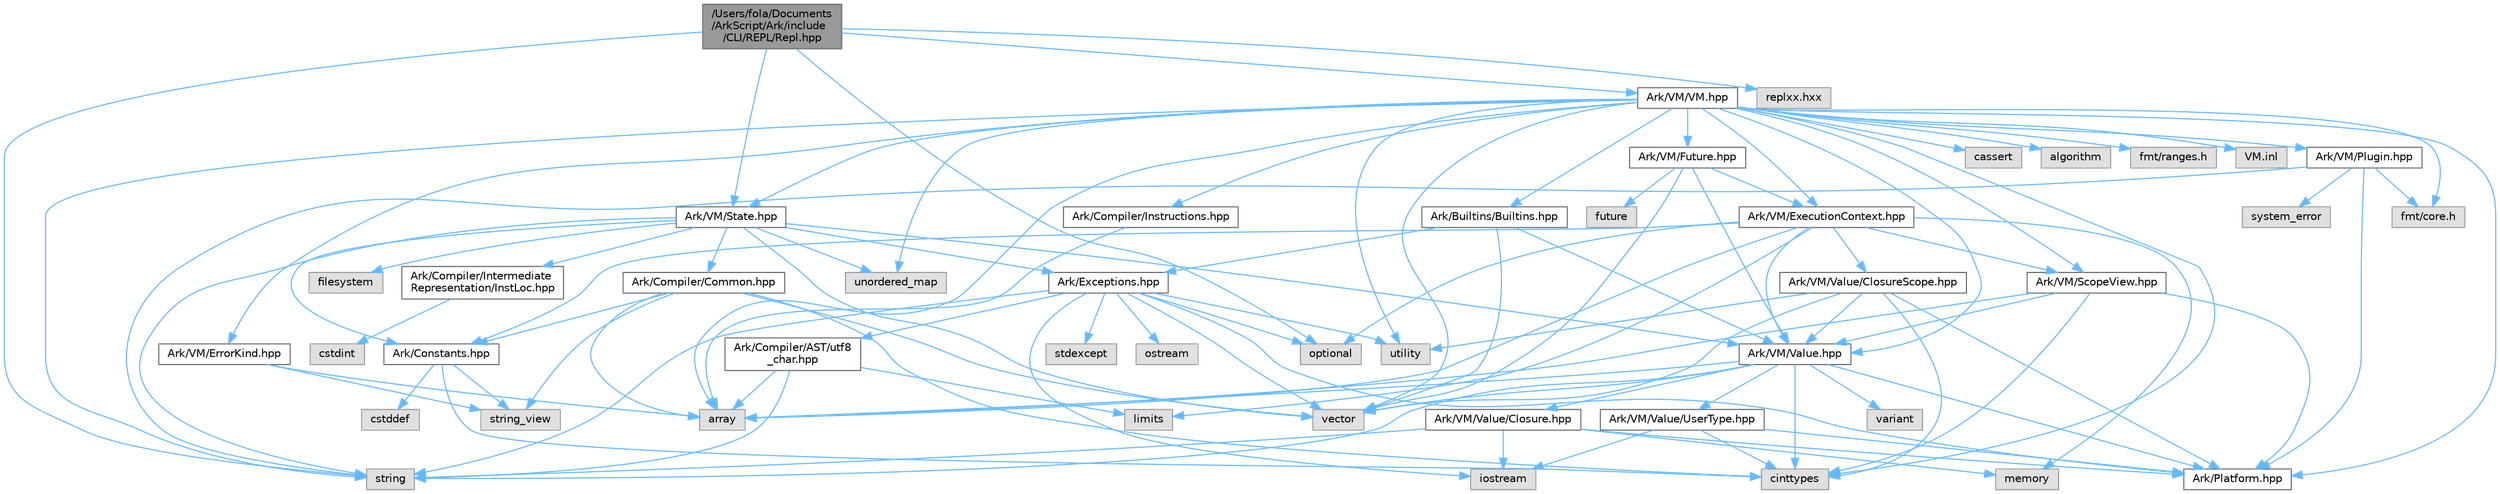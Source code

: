 digraph "/Users/fola/Documents/ArkScript/Ark/include/CLI/REPL/Repl.hpp"
{
 // INTERACTIVE_SVG=YES
 // LATEX_PDF_SIZE
  bgcolor="transparent";
  edge [fontname=Helvetica,fontsize=10,labelfontname=Helvetica,labelfontsize=10];
  node [fontname=Helvetica,fontsize=10,shape=box,height=0.2,width=0.4];
  Node1 [id="Node000001",label="/Users/fola/Documents\l/ArkScript/Ark/include\l/CLI/REPL/Repl.hpp",height=0.2,width=0.4,color="gray40", fillcolor="grey60", style="filled", fontcolor="black",tooltip="ArkScript REPL - Read Eval Print Loop."];
  Node1 -> Node2 [id="edge1_Node000001_Node000002",color="steelblue1",style="solid",tooltip=" "];
  Node2 [id="Node000002",label="string",height=0.2,width=0.4,color="grey60", fillcolor="#E0E0E0", style="filled",tooltip=" "];
  Node1 -> Node3 [id="edge2_Node000001_Node000003",color="steelblue1",style="solid",tooltip=" "];
  Node3 [id="Node000003",label="optional",height=0.2,width=0.4,color="grey60", fillcolor="#E0E0E0", style="filled",tooltip=" "];
  Node1 -> Node4 [id="edge3_Node000001_Node000004",color="steelblue1",style="solid",tooltip=" "];
  Node4 [id="Node000004",label="Ark/VM/VM.hpp",height=0.2,width=0.4,color="grey40", fillcolor="white", style="filled",URL="$d1/d91/VM_8hpp.html",tooltip="The ArkScript virtual machine."];
  Node4 -> Node5 [id="edge4_Node000004_Node000005",color="steelblue1",style="solid",tooltip=" "];
  Node5 [id="Node000005",label="array",height=0.2,width=0.4,color="grey60", fillcolor="#E0E0E0", style="filled",tooltip=" "];
  Node4 -> Node6 [id="edge5_Node000004_Node000006",color="steelblue1",style="solid",tooltip=" "];
  Node6 [id="Node000006",label="vector",height=0.2,width=0.4,color="grey60", fillcolor="#E0E0E0", style="filled",tooltip=" "];
  Node4 -> Node2 [id="edge6_Node000004_Node000002",color="steelblue1",style="solid",tooltip=" "];
  Node4 -> Node7 [id="edge7_Node000004_Node000007",color="steelblue1",style="solid",tooltip=" "];
  Node7 [id="Node000007",label="cassert",height=0.2,width=0.4,color="grey60", fillcolor="#E0E0E0", style="filled",tooltip=" "];
  Node4 -> Node8 [id="edge8_Node000004_Node000008",color="steelblue1",style="solid",tooltip=" "];
  Node8 [id="Node000008",label="utility",height=0.2,width=0.4,color="grey60", fillcolor="#E0E0E0", style="filled",tooltip=" "];
  Node4 -> Node9 [id="edge9_Node000004_Node000009",color="steelblue1",style="solid",tooltip=" "];
  Node9 [id="Node000009",label="cinttypes",height=0.2,width=0.4,color="grey60", fillcolor="#E0E0E0", style="filled",tooltip=" "];
  Node4 -> Node10 [id="edge10_Node000004_Node000010",color="steelblue1",style="solid",tooltip=" "];
  Node10 [id="Node000010",label="unordered_map",height=0.2,width=0.4,color="grey60", fillcolor="#E0E0E0", style="filled",tooltip=" "];
  Node4 -> Node11 [id="edge11_Node000004_Node000011",color="steelblue1",style="solid",tooltip=" "];
  Node11 [id="Node000011",label="algorithm",height=0.2,width=0.4,color="grey60", fillcolor="#E0E0E0", style="filled",tooltip=" "];
  Node4 -> Node12 [id="edge12_Node000004_Node000012",color="steelblue1",style="solid",tooltip=" "];
  Node12 [id="Node000012",label="fmt/core.h",height=0.2,width=0.4,color="grey60", fillcolor="#E0E0E0", style="filled",tooltip=" "];
  Node4 -> Node13 [id="edge13_Node000004_Node000013",color="steelblue1",style="solid",tooltip=" "];
  Node13 [id="Node000013",label="fmt/ranges.h",height=0.2,width=0.4,color="grey60", fillcolor="#E0E0E0", style="filled",tooltip=" "];
  Node4 -> Node14 [id="edge14_Node000004_Node000014",color="steelblue1",style="solid",tooltip=" "];
  Node14 [id="Node000014",label="Ark/Compiler/Instructions.hpp",height=0.2,width=0.4,color="grey40", fillcolor="white", style="filled",URL="$d8/daa/Instructions_8hpp.html",tooltip="The different instructions used by the compiler and virtual machine."];
  Node14 -> Node5 [id="edge15_Node000014_Node000005",color="steelblue1",style="solid",tooltip=" "];
  Node4 -> Node15 [id="edge16_Node000004_Node000015",color="steelblue1",style="solid",tooltip=" "];
  Node15 [id="Node000015",label="Ark/VM/Value.hpp",height=0.2,width=0.4,color="grey40", fillcolor="white", style="filled",URL="$de/dfd/Value_8hpp.html",tooltip="Default value type handled by the virtual machine."];
  Node15 -> Node6 [id="edge17_Node000015_Node000006",color="steelblue1",style="solid",tooltip=" "];
  Node15 -> Node16 [id="edge18_Node000015_Node000016",color="steelblue1",style="solid",tooltip=" "];
  Node16 [id="Node000016",label="variant",height=0.2,width=0.4,color="grey60", fillcolor="#E0E0E0", style="filled",tooltip=" "];
  Node15 -> Node2 [id="edge19_Node000015_Node000002",color="steelblue1",style="solid",tooltip=" "];
  Node15 -> Node9 [id="edge20_Node000015_Node000009",color="steelblue1",style="solid",tooltip=" "];
  Node15 -> Node5 [id="edge21_Node000015_Node000005",color="steelblue1",style="solid",tooltip=" "];
  Node15 -> Node17 [id="edge22_Node000015_Node000017",color="steelblue1",style="solid",tooltip=" "];
  Node17 [id="Node000017",label="Ark/VM/Value/Closure.hpp",height=0.2,width=0.4,color="grey40", fillcolor="white", style="filled",URL="$dc/dd5/Closure_8hpp.html",tooltip="Subtype of the value type, handling closures."];
  Node17 -> Node18 [id="edge23_Node000017_Node000018",color="steelblue1",style="solid",tooltip=" "];
  Node18 [id="Node000018",label="memory",height=0.2,width=0.4,color="grey60", fillcolor="#E0E0E0", style="filled",tooltip=" "];
  Node17 -> Node19 [id="edge24_Node000017_Node000019",color="steelblue1",style="solid",tooltip=" "];
  Node19 [id="Node000019",label="iostream",height=0.2,width=0.4,color="grey60", fillcolor="#E0E0E0", style="filled",tooltip=" "];
  Node17 -> Node2 [id="edge25_Node000017_Node000002",color="steelblue1",style="solid",tooltip=" "];
  Node17 -> Node20 [id="edge26_Node000017_Node000020",color="steelblue1",style="solid",tooltip=" "];
  Node20 [id="Node000020",label="Ark/Platform.hpp",height=0.2,width=0.4,color="grey40", fillcolor="white", style="filled",URL="$d5/d40/Platform_8hpp.html",tooltip="ArkScript configuration macros."];
  Node15 -> Node21 [id="edge27_Node000015_Node000021",color="steelblue1",style="solid",tooltip=" "];
  Node21 [id="Node000021",label="Ark/VM/Value/UserType.hpp",height=0.2,width=0.4,color="grey40", fillcolor="white", style="filled",URL="$dc/d3d/UserType_8hpp.html",tooltip="Subtype of the value, capable of handling any C++ type."];
  Node21 -> Node19 [id="edge28_Node000021_Node000019",color="steelblue1",style="solid",tooltip=" "];
  Node21 -> Node9 [id="edge29_Node000021_Node000009",color="steelblue1",style="solid",tooltip=" "];
  Node21 -> Node20 [id="edge30_Node000021_Node000020",color="steelblue1",style="solid",tooltip=" "];
  Node15 -> Node20 [id="edge31_Node000015_Node000020",color="steelblue1",style="solid",tooltip=" "];
  Node4 -> Node22 [id="edge32_Node000004_Node000022",color="steelblue1",style="solid",tooltip=" "];
  Node22 [id="Node000022",label="Ark/VM/State.hpp",height=0.2,width=0.4,color="grey40", fillcolor="white", style="filled",URL="$d0/db5/State_8hpp.html",tooltip="State used by the virtual machine: it loads the bytecode, can compile it if needed,..."];
  Node22 -> Node2 [id="edge33_Node000022_Node000002",color="steelblue1",style="solid",tooltip=" "];
  Node22 -> Node6 [id="edge34_Node000022_Node000006",color="steelblue1",style="solid",tooltip=" "];
  Node22 -> Node10 [id="edge35_Node000022_Node000010",color="steelblue1",style="solid",tooltip=" "];
  Node22 -> Node23 [id="edge36_Node000022_Node000023",color="steelblue1",style="solid",tooltip=" "];
  Node23 [id="Node000023",label="filesystem",height=0.2,width=0.4,color="grey60", fillcolor="#E0E0E0", style="filled",tooltip=" "];
  Node22 -> Node24 [id="edge37_Node000022_Node000024",color="steelblue1",style="solid",tooltip=" "];
  Node24 [id="Node000024",label="Ark/Constants.hpp",height=0.2,width=0.4,color="grey40", fillcolor="white", style="filled",URL="$d6/de9/Constants_8hpp.html",tooltip="Constants used by ArkScript."];
  Node24 -> Node25 [id="edge38_Node000024_Node000025",color="steelblue1",style="solid",tooltip=" "];
  Node25 [id="Node000025",label="string_view",height=0.2,width=0.4,color="grey60", fillcolor="#E0E0E0", style="filled",tooltip=" "];
  Node24 -> Node9 [id="edge39_Node000024_Node000009",color="steelblue1",style="solid",tooltip=" "];
  Node24 -> Node26 [id="edge40_Node000024_Node000026",color="steelblue1",style="solid",tooltip=" "];
  Node26 [id="Node000026",label="cstddef",height=0.2,width=0.4,color="grey60", fillcolor="#E0E0E0", style="filled",tooltip=" "];
  Node22 -> Node15 [id="edge41_Node000022_Node000015",color="steelblue1",style="solid",tooltip=" "];
  Node22 -> Node27 [id="edge42_Node000022_Node000027",color="steelblue1",style="solid",tooltip=" "];
  Node27 [id="Node000027",label="Ark/Compiler/Common.hpp",height=0.2,width=0.4,color="grey40", fillcolor="white", style="filled",URL="$d8/ddd/Common_8hpp.html",tooltip="Common code for the compiler."];
  Node27 -> Node5 [id="edge43_Node000027_Node000005",color="steelblue1",style="solid",tooltip=" "];
  Node27 -> Node25 [id="edge44_Node000027_Node000025",color="steelblue1",style="solid",tooltip=" "];
  Node27 -> Node6 [id="edge45_Node000027_Node000006",color="steelblue1",style="solid",tooltip=" "];
  Node27 -> Node9 [id="edge46_Node000027_Node000009",color="steelblue1",style="solid",tooltip=" "];
  Node27 -> Node24 [id="edge47_Node000027_Node000024",color="steelblue1",style="solid",tooltip=" "];
  Node22 -> Node28 [id="edge48_Node000022_Node000028",color="steelblue1",style="solid",tooltip=" "];
  Node28 [id="Node000028",label="Ark/Exceptions.hpp",height=0.2,width=0.4,color="grey40", fillcolor="white", style="filled",URL="$d2/de9/Exceptions_8hpp.html",tooltip="ArkScript homemade exceptions."];
  Node28 -> Node2 [id="edge49_Node000028_Node000002",color="steelblue1",style="solid",tooltip=" "];
  Node28 -> Node8 [id="edge50_Node000028_Node000008",color="steelblue1",style="solid",tooltip=" "];
  Node28 -> Node6 [id="edge51_Node000028_Node000006",color="steelblue1",style="solid",tooltip=" "];
  Node28 -> Node29 [id="edge52_Node000028_Node000029",color="steelblue1",style="solid",tooltip=" "];
  Node29 [id="Node000029",label="stdexcept",height=0.2,width=0.4,color="grey60", fillcolor="#E0E0E0", style="filled",tooltip=" "];
  Node28 -> Node3 [id="edge53_Node000028_Node000003",color="steelblue1",style="solid",tooltip=" "];
  Node28 -> Node30 [id="edge54_Node000028_Node000030",color="steelblue1",style="solid",tooltip=" "];
  Node30 [id="Node000030",label="ostream",height=0.2,width=0.4,color="grey60", fillcolor="#E0E0E0", style="filled",tooltip=" "];
  Node28 -> Node19 [id="edge55_Node000028_Node000019",color="steelblue1",style="solid",tooltip=" "];
  Node28 -> Node31 [id="edge56_Node000028_Node000031",color="steelblue1",style="solid",tooltip=" "];
  Node31 [id="Node000031",label="Ark/Compiler/AST/utf8\l_char.hpp",height=0.2,width=0.4,color="grey40", fillcolor="white", style="filled",URL="$db/d4e/utf8__char_8hpp.html",tooltip=" "];
  Node31 -> Node5 [id="edge57_Node000031_Node000005",color="steelblue1",style="solid",tooltip=" "];
  Node31 -> Node2 [id="edge58_Node000031_Node000002",color="steelblue1",style="solid",tooltip=" "];
  Node31 -> Node32 [id="edge59_Node000031_Node000032",color="steelblue1",style="solid",tooltip=" "];
  Node32 [id="Node000032",label="limits",height=0.2,width=0.4,color="grey60", fillcolor="#E0E0E0", style="filled",tooltip=" "];
  Node28 -> Node20 [id="edge60_Node000028_Node000020",color="steelblue1",style="solid",tooltip=" "];
  Node22 -> Node33 [id="edge61_Node000022_Node000033",color="steelblue1",style="solid",tooltip=" "];
  Node33 [id="Node000033",label="Ark/Compiler/Intermediate\lRepresentation/InstLoc.hpp",height=0.2,width=0.4,color="grey40", fillcolor="white", style="filled",URL="$d5/d3a/InstLoc_8hpp.html",tooltip=" "];
  Node33 -> Node34 [id="edge62_Node000033_Node000034",color="steelblue1",style="solid",tooltip=" "];
  Node34 [id="Node000034",label="cstdint",height=0.2,width=0.4,color="grey60", fillcolor="#E0E0E0", style="filled",tooltip=" "];
  Node4 -> Node35 [id="edge63_Node000004_Node000035",color="steelblue1",style="solid",tooltip=" "];
  Node35 [id="Node000035",label="Ark/VM/ScopeView.hpp",height=0.2,width=0.4,color="grey40", fillcolor="white", style="filled",URL="$d8/d45/ScopeView_8hpp.html",tooltip=" "];
  Node35 -> Node5 [id="edge64_Node000035_Node000005",color="steelblue1",style="solid",tooltip=" "];
  Node35 -> Node9 [id="edge65_Node000035_Node000009",color="steelblue1",style="solid",tooltip=" "];
  Node35 -> Node20 [id="edge66_Node000035_Node000020",color="steelblue1",style="solid",tooltip=" "];
  Node35 -> Node15 [id="edge67_Node000035_Node000015",color="steelblue1",style="solid",tooltip=" "];
  Node4 -> Node36 [id="edge68_Node000004_Node000036",color="steelblue1",style="solid",tooltip=" "];
  Node36 [id="Node000036",label="Ark/VM/ErrorKind.hpp",height=0.2,width=0.4,color="grey40", fillcolor="white", style="filled",URL="$de/df9/ErrorKind_8hpp.html",tooltip=" "];
  Node36 -> Node5 [id="edge69_Node000036_Node000005",color="steelblue1",style="solid",tooltip=" "];
  Node36 -> Node25 [id="edge70_Node000036_Node000025",color="steelblue1",style="solid",tooltip=" "];
  Node4 -> Node37 [id="edge71_Node000004_Node000037",color="steelblue1",style="solid",tooltip=" "];
  Node37 [id="Node000037",label="Ark/VM/ExecutionContext.hpp",height=0.2,width=0.4,color="grey40", fillcolor="white", style="filled",URL="$db/df6/ExecutionContext_8hpp.html",tooltip="Keeping track of the internal data needed by the VM."];
  Node37 -> Node5 [id="edge72_Node000037_Node000005",color="steelblue1",style="solid",tooltip=" "];
  Node37 -> Node32 [id="edge73_Node000037_Node000032",color="steelblue1",style="solid",tooltip=" "];
  Node37 -> Node18 [id="edge74_Node000037_Node000018",color="steelblue1",style="solid",tooltip=" "];
  Node37 -> Node3 [id="edge75_Node000037_Node000003",color="steelblue1",style="solid",tooltip=" "];
  Node37 -> Node24 [id="edge76_Node000037_Node000024",color="steelblue1",style="solid",tooltip=" "];
  Node37 -> Node15 [id="edge77_Node000037_Node000015",color="steelblue1",style="solid",tooltip=" "];
  Node37 -> Node35 [id="edge78_Node000037_Node000035",color="steelblue1",style="solid",tooltip=" "];
  Node37 -> Node38 [id="edge79_Node000037_Node000038",color="steelblue1",style="solid",tooltip=" "];
  Node38 [id="Node000038",label="Ark/VM/Value/ClosureScope.hpp",height=0.2,width=0.4,color="grey40", fillcolor="white", style="filled",URL="$d1/d71/ClosureScope_8hpp.html",tooltip="Subtype of the value type, handling closures."];
  Node38 -> Node6 [id="edge80_Node000038_Node000006",color="steelblue1",style="solid",tooltip=" "];
  Node38 -> Node8 [id="edge81_Node000038_Node000008",color="steelblue1",style="solid",tooltip=" "];
  Node38 -> Node9 [id="edge82_Node000038_Node000009",color="steelblue1",style="solid",tooltip=" "];
  Node38 -> Node20 [id="edge83_Node000038_Node000020",color="steelblue1",style="solid",tooltip=" "];
  Node38 -> Node15 [id="edge84_Node000038_Node000015",color="steelblue1",style="solid",tooltip=" "];
  Node4 -> Node39 [id="edge85_Node000004_Node000039",color="steelblue1",style="solid",tooltip=" "];
  Node39 [id="Node000039",label="Ark/Builtins/Builtins.hpp",height=0.2,width=0.4,color="grey40", fillcolor="white", style="filled",URL="$da/d84/Builtins_8hpp.html",tooltip="Host the declaration of all the ArkScript builtins."];
  Node39 -> Node6 [id="edge86_Node000039_Node000006",color="steelblue1",style="solid",tooltip=" "];
  Node39 -> Node15 [id="edge87_Node000039_Node000015",color="steelblue1",style="solid",tooltip=" "];
  Node39 -> Node28 [id="edge88_Node000039_Node000028",color="steelblue1",style="solid",tooltip=" "];
  Node4 -> Node20 [id="edge89_Node000004_Node000020",color="steelblue1",style="solid",tooltip=" "];
  Node4 -> Node40 [id="edge90_Node000004_Node000040",color="steelblue1",style="solid",tooltip=" "];
  Node40 [id="Node000040",label="Ark/VM/Plugin.hpp",height=0.2,width=0.4,color="grey40", fillcolor="white", style="filled",URL="$db/d0e/Plugin_8hpp.html",tooltip="Loads .dll/.so/.dynlib files."];
  Node40 -> Node20 [id="edge91_Node000040_Node000020",color="steelblue1",style="solid",tooltip=" "];
  Node40 -> Node2 [id="edge92_Node000040_Node000002",color="steelblue1",style="solid",tooltip=" "];
  Node40 -> Node41 [id="edge93_Node000040_Node000041",color="steelblue1",style="solid",tooltip=" "];
  Node41 [id="Node000041",label="system_error",height=0.2,width=0.4,color="grey60", fillcolor="#E0E0E0", style="filled",tooltip=" "];
  Node40 -> Node12 [id="edge94_Node000040_Node000012",color="steelblue1",style="solid",tooltip=" "];
  Node4 -> Node42 [id="edge95_Node000004_Node000042",color="steelblue1",style="solid",tooltip=" "];
  Node42 [id="Node000042",label="Ark/VM/Future.hpp",height=0.2,width=0.4,color="grey40", fillcolor="white", style="filled",URL="$d0/dda/Future_8hpp.html",tooltip="Internal object to resolve asynchronously a function call in ArkScript."];
  Node42 -> Node43 [id="edge96_Node000042_Node000043",color="steelblue1",style="solid",tooltip=" "];
  Node43 [id="Node000043",label="future",height=0.2,width=0.4,color="grey60", fillcolor="#E0E0E0", style="filled",tooltip=" "];
  Node42 -> Node6 [id="edge97_Node000042_Node000006",color="steelblue1",style="solid",tooltip=" "];
  Node42 -> Node15 [id="edge98_Node000042_Node000015",color="steelblue1",style="solid",tooltip=" "];
  Node42 -> Node37 [id="edge99_Node000042_Node000037",color="steelblue1",style="solid",tooltip=" "];
  Node4 -> Node44 [id="edge100_Node000004_Node000044",color="steelblue1",style="solid",tooltip=" "];
  Node44 [id="Node000044",label="VM.inl",height=0.2,width=0.4,color="grey60", fillcolor="#E0E0E0", style="filled",tooltip=" "];
  Node1 -> Node22 [id="edge101_Node000001_Node000022",color="steelblue1",style="solid",tooltip=" "];
  Node1 -> Node45 [id="edge102_Node000001_Node000045",color="steelblue1",style="solid",tooltip=" "];
  Node45 [id="Node000045",label="replxx.hxx",height=0.2,width=0.4,color="grey60", fillcolor="#E0E0E0", style="filled",tooltip=" "];
}
